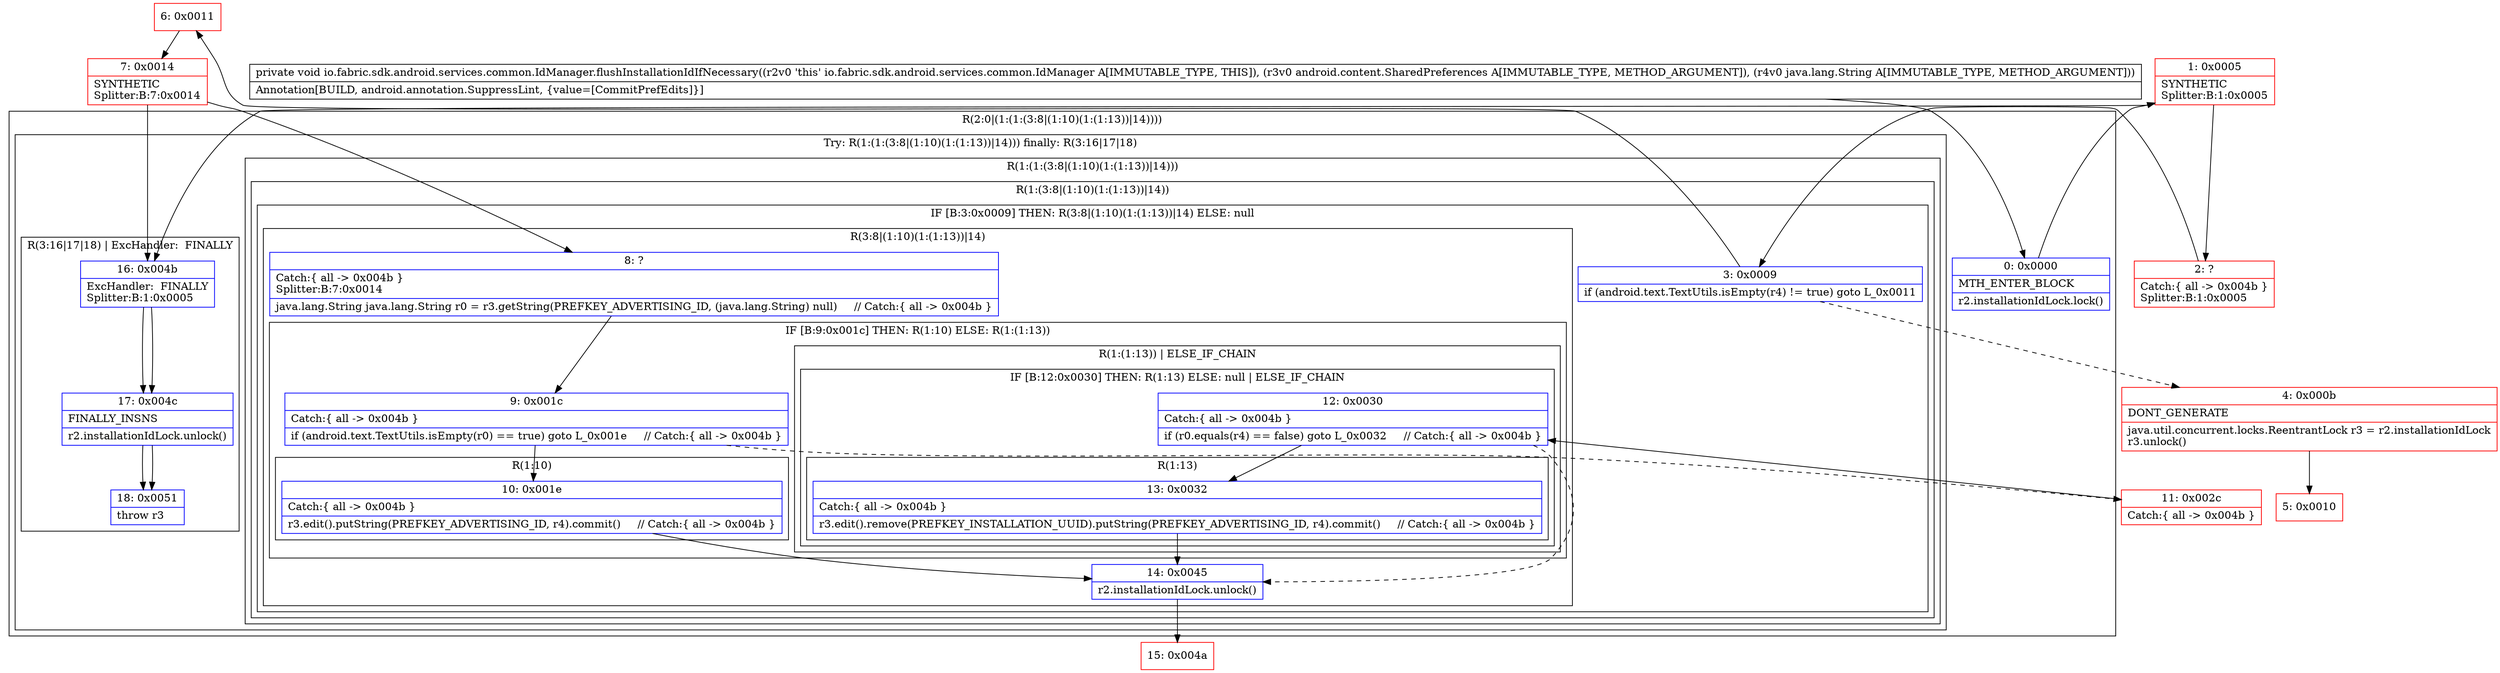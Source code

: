 digraph "CFG forio.fabric.sdk.android.services.common.IdManager.flushInstallationIdIfNecessary(Landroid\/content\/SharedPreferences;Ljava\/lang\/String;)V" {
subgraph cluster_Region_505191425 {
label = "R(2:0|(1:(1:(3:8|(1:10)(1:(1:13))|14))))";
node [shape=record,color=blue];
Node_0 [shape=record,label="{0\:\ 0x0000|MTH_ENTER_BLOCK\l|r2.installationIdLock.lock()\l}"];
subgraph cluster_TryCatchRegion_1385136910 {
label = "Try: R(1:(1:(3:8|(1:10)(1:(1:13))|14))) finally: R(3:16|17|18)";
node [shape=record,color=blue];
subgraph cluster_Region_1867192408 {
label = "R(1:(1:(3:8|(1:10)(1:(1:13))|14)))";
node [shape=record,color=blue];
subgraph cluster_Region_1107842922 {
label = "R(1:(3:8|(1:10)(1:(1:13))|14))";
node [shape=record,color=blue];
subgraph cluster_IfRegion_948840382 {
label = "IF [B:3:0x0009] THEN: R(3:8|(1:10)(1:(1:13))|14) ELSE: null";
node [shape=record,color=blue];
Node_3 [shape=record,label="{3\:\ 0x0009|if (android.text.TextUtils.isEmpty(r4) != true) goto L_0x0011\l}"];
subgraph cluster_Region_506063771 {
label = "R(3:8|(1:10)(1:(1:13))|14)";
node [shape=record,color=blue];
Node_8 [shape=record,label="{8\:\ ?|Catch:\{ all \-\> 0x004b \}\lSplitter:B:7:0x0014\l|java.lang.String java.lang.String r0 = r3.getString(PREFKEY_ADVERTISING_ID, (java.lang.String) null)     \/\/ Catch:\{ all \-\> 0x004b \}\l}"];
subgraph cluster_IfRegion_1213769472 {
label = "IF [B:9:0x001c] THEN: R(1:10) ELSE: R(1:(1:13))";
node [shape=record,color=blue];
Node_9 [shape=record,label="{9\:\ 0x001c|Catch:\{ all \-\> 0x004b \}\l|if (android.text.TextUtils.isEmpty(r0) == true) goto L_0x001e     \/\/ Catch:\{ all \-\> 0x004b \}\l}"];
subgraph cluster_Region_372724818 {
label = "R(1:10)";
node [shape=record,color=blue];
Node_10 [shape=record,label="{10\:\ 0x001e|Catch:\{ all \-\> 0x004b \}\l|r3.edit().putString(PREFKEY_ADVERTISING_ID, r4).commit()     \/\/ Catch:\{ all \-\> 0x004b \}\l}"];
}
subgraph cluster_Region_554243860 {
label = "R(1:(1:13)) | ELSE_IF_CHAIN\l";
node [shape=record,color=blue];
subgraph cluster_IfRegion_1061977839 {
label = "IF [B:12:0x0030] THEN: R(1:13) ELSE: null | ELSE_IF_CHAIN\l";
node [shape=record,color=blue];
Node_12 [shape=record,label="{12\:\ 0x0030|Catch:\{ all \-\> 0x004b \}\l|if (r0.equals(r4) == false) goto L_0x0032     \/\/ Catch:\{ all \-\> 0x004b \}\l}"];
subgraph cluster_Region_557492056 {
label = "R(1:13)";
node [shape=record,color=blue];
Node_13 [shape=record,label="{13\:\ 0x0032|Catch:\{ all \-\> 0x004b \}\l|r3.edit().remove(PREFKEY_INSTALLATION_UUID).putString(PREFKEY_ADVERTISING_ID, r4).commit()     \/\/ Catch:\{ all \-\> 0x004b \}\l}"];
}
}
}
}
Node_14 [shape=record,label="{14\:\ 0x0045|r2.installationIdLock.unlock()\l}"];
}
}
}
}
subgraph cluster_Region_1749079830 {
label = "R(3:16|17|18) | ExcHandler:  FINALLY\l";
node [shape=record,color=blue];
Node_16 [shape=record,label="{16\:\ 0x004b|ExcHandler:  FINALLY\lSplitter:B:1:0x0005\l}"];
Node_17 [shape=record,label="{17\:\ 0x004c|FINALLY_INSNS\l|r2.installationIdLock.unlock()\l}"];
Node_18 [shape=record,label="{18\:\ 0x0051|throw r3\l}"];
}
}
}
subgraph cluster_Region_1749079830 {
label = "R(3:16|17|18) | ExcHandler:  FINALLY\l";
node [shape=record,color=blue];
Node_16 [shape=record,label="{16\:\ 0x004b|ExcHandler:  FINALLY\lSplitter:B:1:0x0005\l}"];
Node_17 [shape=record,label="{17\:\ 0x004c|FINALLY_INSNS\l|r2.installationIdLock.unlock()\l}"];
Node_18 [shape=record,label="{18\:\ 0x0051|throw r3\l}"];
}
Node_1 [shape=record,color=red,label="{1\:\ 0x0005|SYNTHETIC\lSplitter:B:1:0x0005\l}"];
Node_2 [shape=record,color=red,label="{2\:\ ?|Catch:\{ all \-\> 0x004b \}\lSplitter:B:1:0x0005\l}"];
Node_4 [shape=record,color=red,label="{4\:\ 0x000b|DONT_GENERATE\l|java.util.concurrent.locks.ReentrantLock r3 = r2.installationIdLock\lr3.unlock()\l}"];
Node_5 [shape=record,color=red,label="{5\:\ 0x0010}"];
Node_6 [shape=record,color=red,label="{6\:\ 0x0011}"];
Node_7 [shape=record,color=red,label="{7\:\ 0x0014|SYNTHETIC\lSplitter:B:7:0x0014\l}"];
Node_11 [shape=record,color=red,label="{11\:\ 0x002c|Catch:\{ all \-\> 0x004b \}\l}"];
Node_15 [shape=record,color=red,label="{15\:\ 0x004a}"];
MethodNode[shape=record,label="{private void io.fabric.sdk.android.services.common.IdManager.flushInstallationIdIfNecessary((r2v0 'this' io.fabric.sdk.android.services.common.IdManager A[IMMUTABLE_TYPE, THIS]), (r3v0 android.content.SharedPreferences A[IMMUTABLE_TYPE, METHOD_ARGUMENT]), (r4v0 java.lang.String A[IMMUTABLE_TYPE, METHOD_ARGUMENT]))  | Annotation[BUILD, android.annotation.SuppressLint, \{value=[CommitPrefEdits]\}]\l}"];
MethodNode -> Node_0;
Node_0 -> Node_1;
Node_3 -> Node_4[style=dashed];
Node_3 -> Node_6;
Node_8 -> Node_9;
Node_9 -> Node_10;
Node_9 -> Node_11[style=dashed];
Node_10 -> Node_14;
Node_12 -> Node_13;
Node_12 -> Node_14[style=dashed];
Node_13 -> Node_14;
Node_14 -> Node_15;
Node_16 -> Node_17;
Node_17 -> Node_18;
Node_16 -> Node_17;
Node_17 -> Node_18;
Node_1 -> Node_2;
Node_1 -> Node_16;
Node_2 -> Node_3;
Node_4 -> Node_5;
Node_6 -> Node_7;
Node_7 -> Node_8;
Node_7 -> Node_16;
Node_11 -> Node_12;
}

